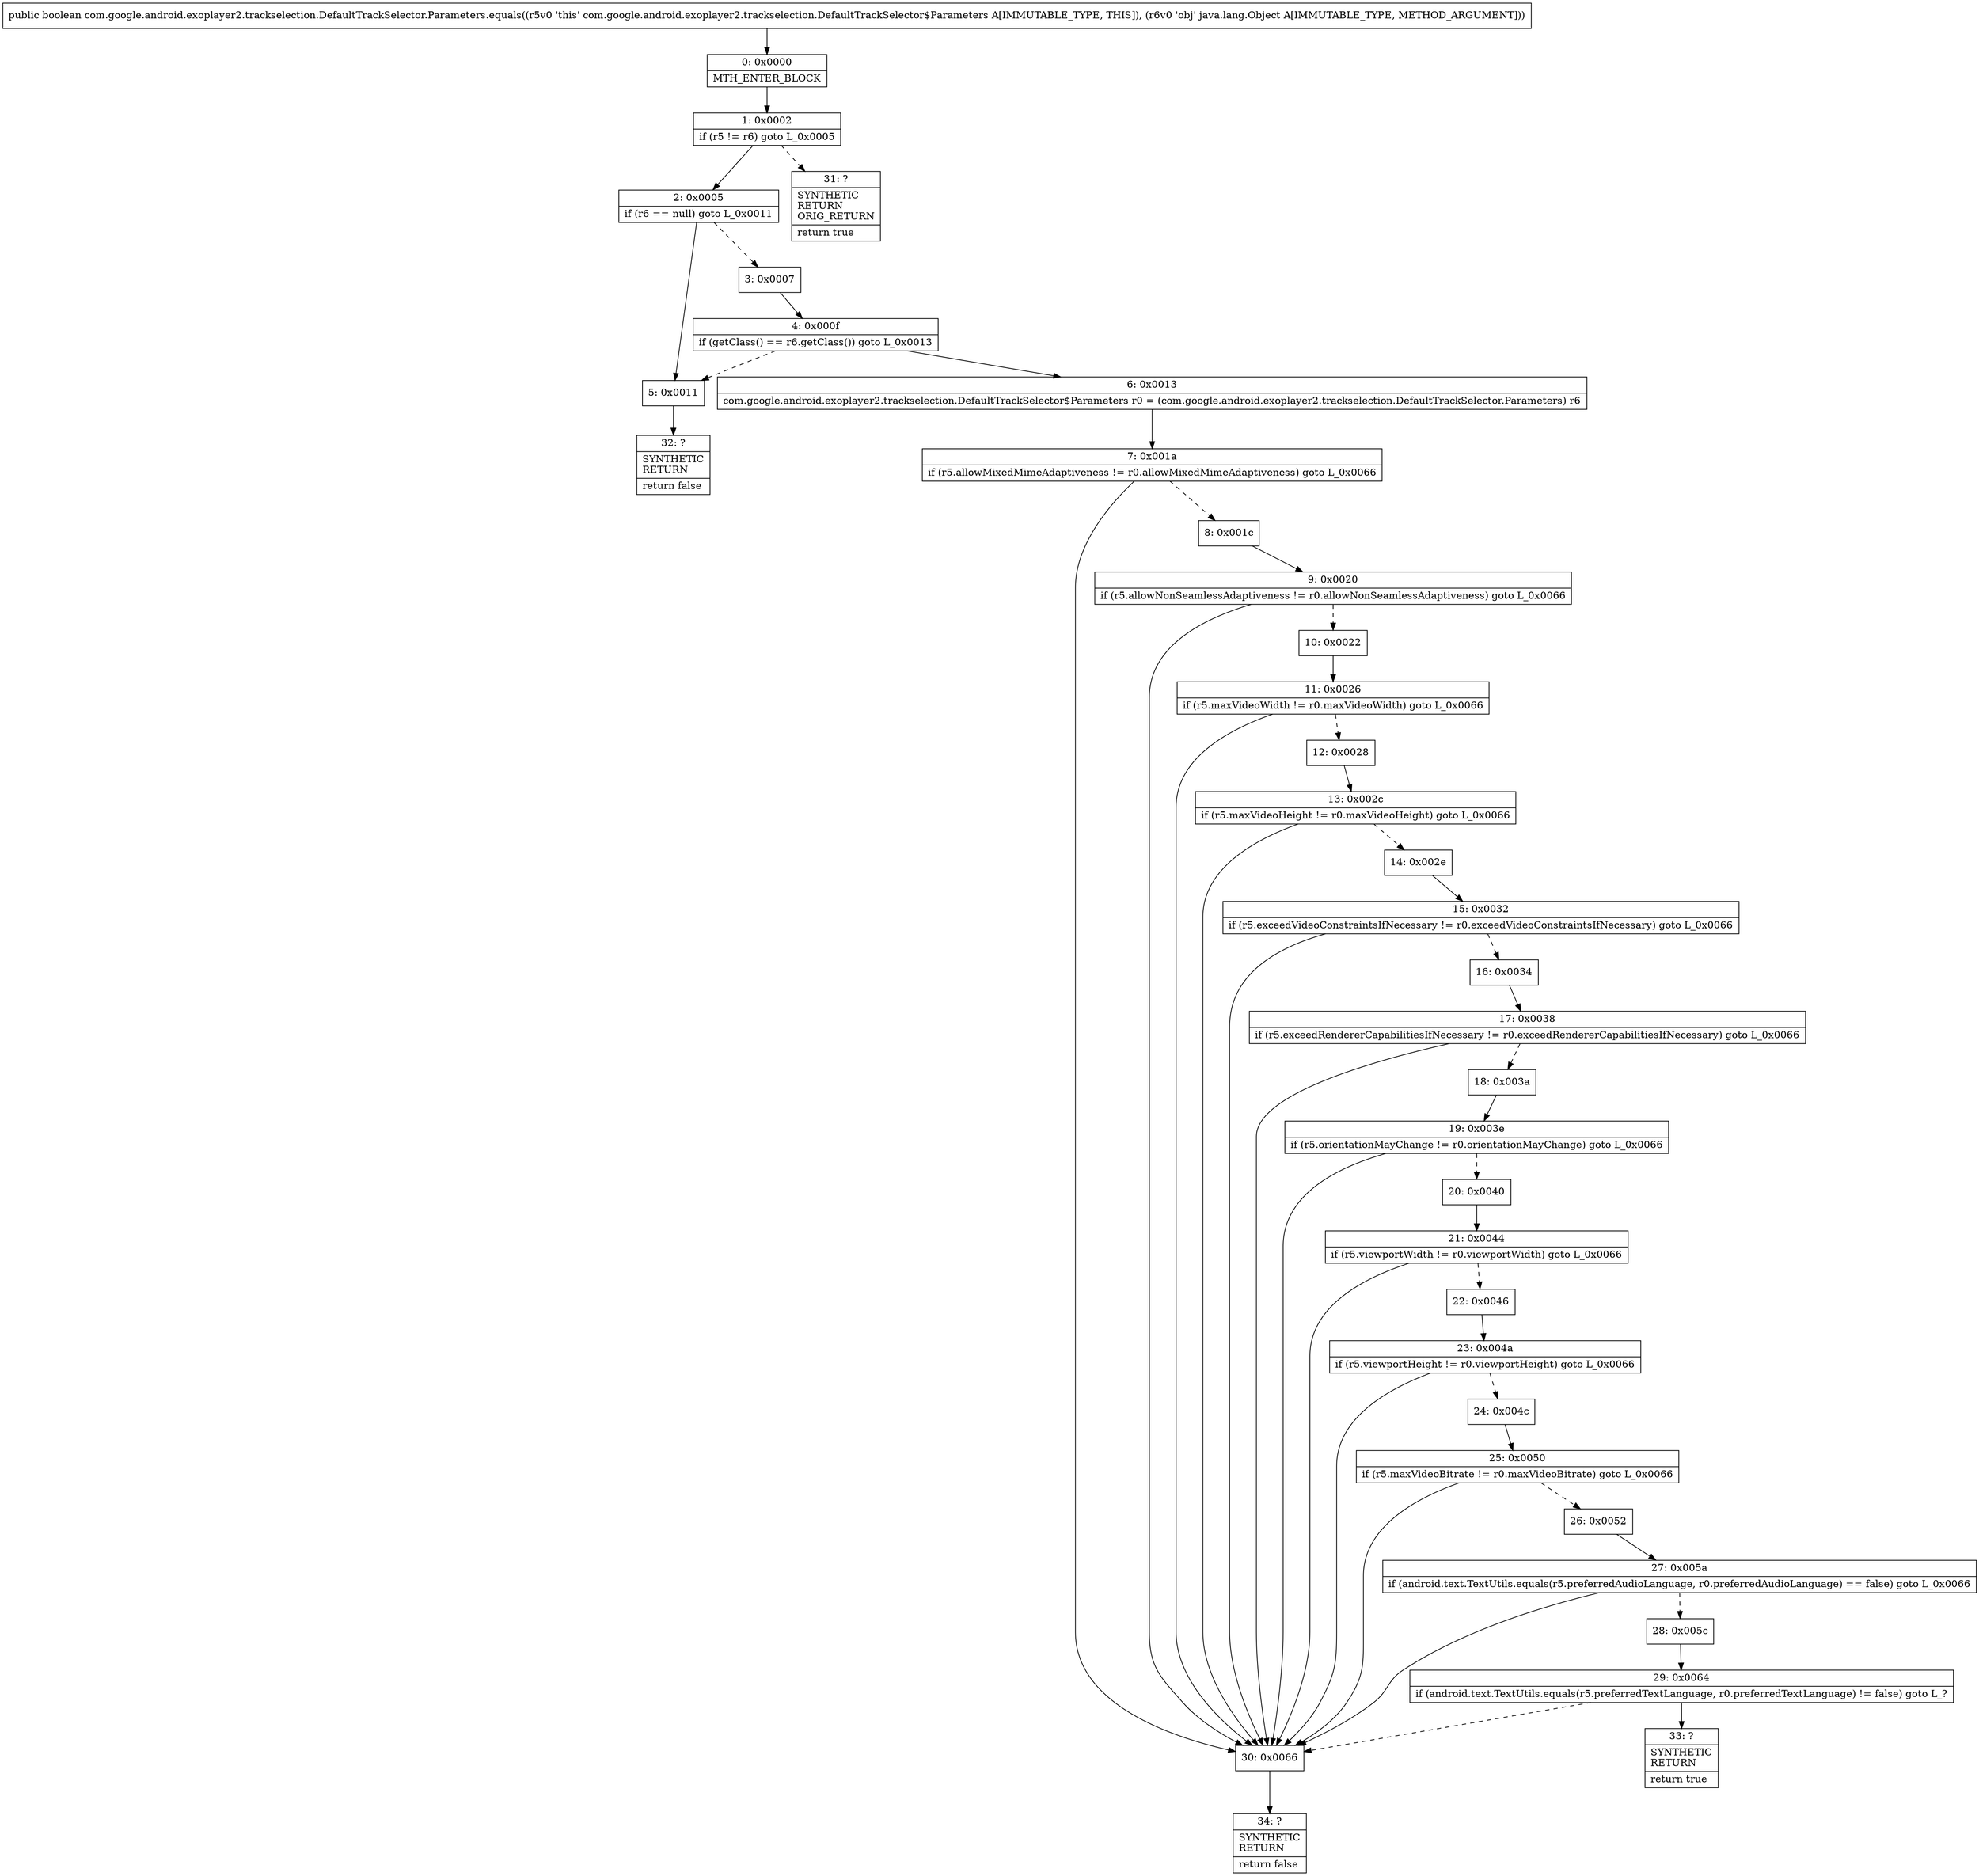 digraph "CFG forcom.google.android.exoplayer2.trackselection.DefaultTrackSelector.Parameters.equals(Ljava\/lang\/Object;)Z" {
Node_0 [shape=record,label="{0\:\ 0x0000|MTH_ENTER_BLOCK\l}"];
Node_1 [shape=record,label="{1\:\ 0x0002|if (r5 != r6) goto L_0x0005\l}"];
Node_2 [shape=record,label="{2\:\ 0x0005|if (r6 == null) goto L_0x0011\l}"];
Node_3 [shape=record,label="{3\:\ 0x0007}"];
Node_4 [shape=record,label="{4\:\ 0x000f|if (getClass() == r6.getClass()) goto L_0x0013\l}"];
Node_5 [shape=record,label="{5\:\ 0x0011}"];
Node_6 [shape=record,label="{6\:\ 0x0013|com.google.android.exoplayer2.trackselection.DefaultTrackSelector$Parameters r0 = (com.google.android.exoplayer2.trackselection.DefaultTrackSelector.Parameters) r6\l}"];
Node_7 [shape=record,label="{7\:\ 0x001a|if (r5.allowMixedMimeAdaptiveness != r0.allowMixedMimeAdaptiveness) goto L_0x0066\l}"];
Node_8 [shape=record,label="{8\:\ 0x001c}"];
Node_9 [shape=record,label="{9\:\ 0x0020|if (r5.allowNonSeamlessAdaptiveness != r0.allowNonSeamlessAdaptiveness) goto L_0x0066\l}"];
Node_10 [shape=record,label="{10\:\ 0x0022}"];
Node_11 [shape=record,label="{11\:\ 0x0026|if (r5.maxVideoWidth != r0.maxVideoWidth) goto L_0x0066\l}"];
Node_12 [shape=record,label="{12\:\ 0x0028}"];
Node_13 [shape=record,label="{13\:\ 0x002c|if (r5.maxVideoHeight != r0.maxVideoHeight) goto L_0x0066\l}"];
Node_14 [shape=record,label="{14\:\ 0x002e}"];
Node_15 [shape=record,label="{15\:\ 0x0032|if (r5.exceedVideoConstraintsIfNecessary != r0.exceedVideoConstraintsIfNecessary) goto L_0x0066\l}"];
Node_16 [shape=record,label="{16\:\ 0x0034}"];
Node_17 [shape=record,label="{17\:\ 0x0038|if (r5.exceedRendererCapabilitiesIfNecessary != r0.exceedRendererCapabilitiesIfNecessary) goto L_0x0066\l}"];
Node_18 [shape=record,label="{18\:\ 0x003a}"];
Node_19 [shape=record,label="{19\:\ 0x003e|if (r5.orientationMayChange != r0.orientationMayChange) goto L_0x0066\l}"];
Node_20 [shape=record,label="{20\:\ 0x0040}"];
Node_21 [shape=record,label="{21\:\ 0x0044|if (r5.viewportWidth != r0.viewportWidth) goto L_0x0066\l}"];
Node_22 [shape=record,label="{22\:\ 0x0046}"];
Node_23 [shape=record,label="{23\:\ 0x004a|if (r5.viewportHeight != r0.viewportHeight) goto L_0x0066\l}"];
Node_24 [shape=record,label="{24\:\ 0x004c}"];
Node_25 [shape=record,label="{25\:\ 0x0050|if (r5.maxVideoBitrate != r0.maxVideoBitrate) goto L_0x0066\l}"];
Node_26 [shape=record,label="{26\:\ 0x0052}"];
Node_27 [shape=record,label="{27\:\ 0x005a|if (android.text.TextUtils.equals(r5.preferredAudioLanguage, r0.preferredAudioLanguage) == false) goto L_0x0066\l}"];
Node_28 [shape=record,label="{28\:\ 0x005c}"];
Node_29 [shape=record,label="{29\:\ 0x0064|if (android.text.TextUtils.equals(r5.preferredTextLanguage, r0.preferredTextLanguage) != false) goto L_?\l}"];
Node_30 [shape=record,label="{30\:\ 0x0066}"];
Node_31 [shape=record,label="{31\:\ ?|SYNTHETIC\lRETURN\lORIG_RETURN\l|return true\l}"];
Node_32 [shape=record,label="{32\:\ ?|SYNTHETIC\lRETURN\l|return false\l}"];
Node_33 [shape=record,label="{33\:\ ?|SYNTHETIC\lRETURN\l|return true\l}"];
Node_34 [shape=record,label="{34\:\ ?|SYNTHETIC\lRETURN\l|return false\l}"];
MethodNode[shape=record,label="{public boolean com.google.android.exoplayer2.trackselection.DefaultTrackSelector.Parameters.equals((r5v0 'this' com.google.android.exoplayer2.trackselection.DefaultTrackSelector$Parameters A[IMMUTABLE_TYPE, THIS]), (r6v0 'obj' java.lang.Object A[IMMUTABLE_TYPE, METHOD_ARGUMENT])) }"];
MethodNode -> Node_0;
Node_0 -> Node_1;
Node_1 -> Node_2;
Node_1 -> Node_31[style=dashed];
Node_2 -> Node_3[style=dashed];
Node_2 -> Node_5;
Node_3 -> Node_4;
Node_4 -> Node_5[style=dashed];
Node_4 -> Node_6;
Node_5 -> Node_32;
Node_6 -> Node_7;
Node_7 -> Node_8[style=dashed];
Node_7 -> Node_30;
Node_8 -> Node_9;
Node_9 -> Node_10[style=dashed];
Node_9 -> Node_30;
Node_10 -> Node_11;
Node_11 -> Node_12[style=dashed];
Node_11 -> Node_30;
Node_12 -> Node_13;
Node_13 -> Node_14[style=dashed];
Node_13 -> Node_30;
Node_14 -> Node_15;
Node_15 -> Node_16[style=dashed];
Node_15 -> Node_30;
Node_16 -> Node_17;
Node_17 -> Node_18[style=dashed];
Node_17 -> Node_30;
Node_18 -> Node_19;
Node_19 -> Node_20[style=dashed];
Node_19 -> Node_30;
Node_20 -> Node_21;
Node_21 -> Node_22[style=dashed];
Node_21 -> Node_30;
Node_22 -> Node_23;
Node_23 -> Node_24[style=dashed];
Node_23 -> Node_30;
Node_24 -> Node_25;
Node_25 -> Node_26[style=dashed];
Node_25 -> Node_30;
Node_26 -> Node_27;
Node_27 -> Node_28[style=dashed];
Node_27 -> Node_30;
Node_28 -> Node_29;
Node_29 -> Node_30[style=dashed];
Node_29 -> Node_33;
Node_30 -> Node_34;
}

